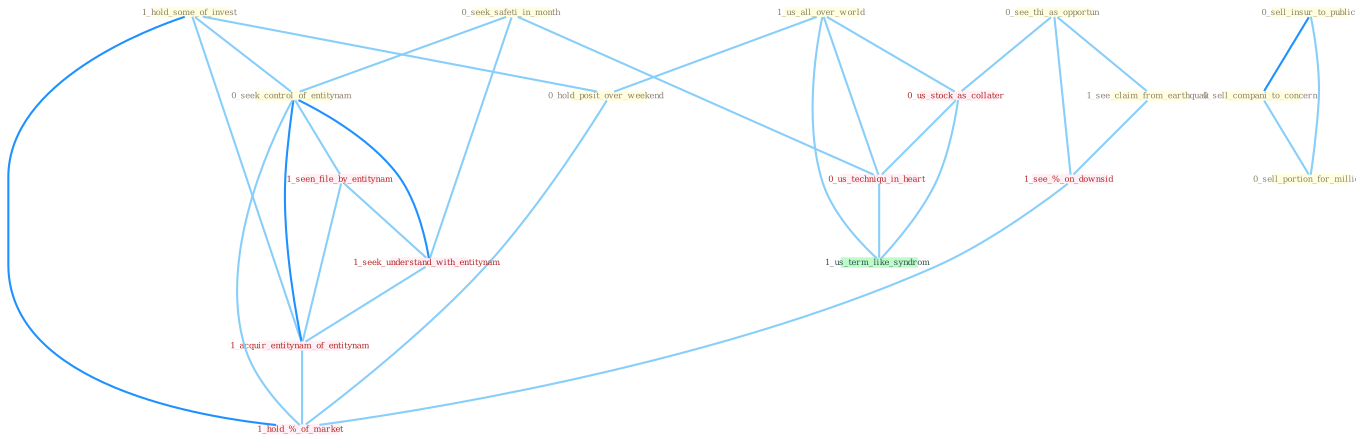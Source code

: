 Graph G{ 
    node
    [shape=polygon,style=filled,width=.5,height=.06,color="#BDFCC9",fixedsize=true,fontsize=4,
    fontcolor="#2f4f4f"];
    {node
    [color="#ffffe0", fontcolor="#8b7d6b"] "1_hold_some_of_invest " "1_us_all_over_world " "0_hold_posit_over_weekend " "0_seek_safeti_in_month " "0_sell_insur_to_public " "0_seek_control_of_entitynam " "0_sell_compani_to_concern " "0_see_thi_as_opportun " "1_see_claim_from_earthquak " "0_sell_portion_for_million "}
{node [color="#fff0f5", fontcolor="#b22222"] "1_seen_file_by_entitynam " "0_us_stock_as_collater " "1_seek_understand_with_entitynam " "1_acquir_entitynam_of_entitynam " "0_us_techniqu_in_heart " "1_see_%_on_downsid " "1_hold_%_of_market "}
edge [color="#B0E2FF"];

	"1_hold_some_of_invest " -- "0_hold_posit_over_weekend " [w="1", color="#87cefa" ];
	"1_hold_some_of_invest " -- "0_seek_control_of_entitynam " [w="1", color="#87cefa" ];
	"1_hold_some_of_invest " -- "1_acquir_entitynam_of_entitynam " [w="1", color="#87cefa" ];
	"1_hold_some_of_invest " -- "1_hold_%_of_market " [w="2", color="#1e90ff" , len=0.8];
	"1_us_all_over_world " -- "0_hold_posit_over_weekend " [w="1", color="#87cefa" ];
	"1_us_all_over_world " -- "0_us_stock_as_collater " [w="1", color="#87cefa" ];
	"1_us_all_over_world " -- "0_us_techniqu_in_heart " [w="1", color="#87cefa" ];
	"1_us_all_over_world " -- "1_us_term_like_syndrom " [w="1", color="#87cefa" ];
	"0_hold_posit_over_weekend " -- "1_hold_%_of_market " [w="1", color="#87cefa" ];
	"0_seek_safeti_in_month " -- "0_seek_control_of_entitynam " [w="1", color="#87cefa" ];
	"0_seek_safeti_in_month " -- "1_seek_understand_with_entitynam " [w="1", color="#87cefa" ];
	"0_seek_safeti_in_month " -- "0_us_techniqu_in_heart " [w="1", color="#87cefa" ];
	"0_sell_insur_to_public " -- "0_sell_compani_to_concern " [w="2", color="#1e90ff" , len=0.8];
	"0_sell_insur_to_public " -- "0_sell_portion_for_million " [w="1", color="#87cefa" ];
	"0_seek_control_of_entitynam " -- "1_seen_file_by_entitynam " [w="1", color="#87cefa" ];
	"0_seek_control_of_entitynam " -- "1_seek_understand_with_entitynam " [w="2", color="#1e90ff" , len=0.8];
	"0_seek_control_of_entitynam " -- "1_acquir_entitynam_of_entitynam " [w="2", color="#1e90ff" , len=0.8];
	"0_seek_control_of_entitynam " -- "1_hold_%_of_market " [w="1", color="#87cefa" ];
	"0_sell_compani_to_concern " -- "0_sell_portion_for_million " [w="1", color="#87cefa" ];
	"0_see_thi_as_opportun " -- "1_see_claim_from_earthquak " [w="1", color="#87cefa" ];
	"0_see_thi_as_opportun " -- "0_us_stock_as_collater " [w="1", color="#87cefa" ];
	"0_see_thi_as_opportun " -- "1_see_%_on_downsid " [w="1", color="#87cefa" ];
	"1_see_claim_from_earthquak " -- "1_see_%_on_downsid " [w="1", color="#87cefa" ];
	"1_seen_file_by_entitynam " -- "1_seek_understand_with_entitynam " [w="1", color="#87cefa" ];
	"1_seen_file_by_entitynam " -- "1_acquir_entitynam_of_entitynam " [w="1", color="#87cefa" ];
	"0_us_stock_as_collater " -- "0_us_techniqu_in_heart " [w="1", color="#87cefa" ];
	"0_us_stock_as_collater " -- "1_us_term_like_syndrom " [w="1", color="#87cefa" ];
	"1_seek_understand_with_entitynam " -- "1_acquir_entitynam_of_entitynam " [w="1", color="#87cefa" ];
	"1_acquir_entitynam_of_entitynam " -- "1_hold_%_of_market " [w="1", color="#87cefa" ];
	"0_us_techniqu_in_heart " -- "1_us_term_like_syndrom " [w="1", color="#87cefa" ];
	"1_see_%_on_downsid " -- "1_hold_%_of_market " [w="1", color="#87cefa" ];
}